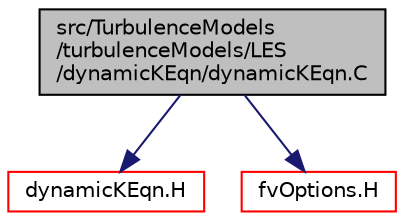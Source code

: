 digraph "src/TurbulenceModels/turbulenceModels/LES/dynamicKEqn/dynamicKEqn.C"
{
  bgcolor="transparent";
  edge [fontname="Helvetica",fontsize="10",labelfontname="Helvetica",labelfontsize="10"];
  node [fontname="Helvetica",fontsize="10",shape=record];
  Node0 [label="src/TurbulenceModels\l/turbulenceModels/LES\l/dynamicKEqn/dynamicKEqn.C",height=0.2,width=0.4,color="black", fillcolor="grey75", style="filled", fontcolor="black"];
  Node0 -> Node1 [color="midnightblue",fontsize="10",style="solid",fontname="Helvetica"];
  Node1 [label="dynamicKEqn.H",height=0.2,width=0.4,color="red",URL="$a17948.html"];
  Node0 -> Node336 [color="midnightblue",fontsize="10",style="solid",fontname="Helvetica"];
  Node336 [label="fvOptions.H",height=0.2,width=0.4,color="red",URL="$a01295.html"];
}
